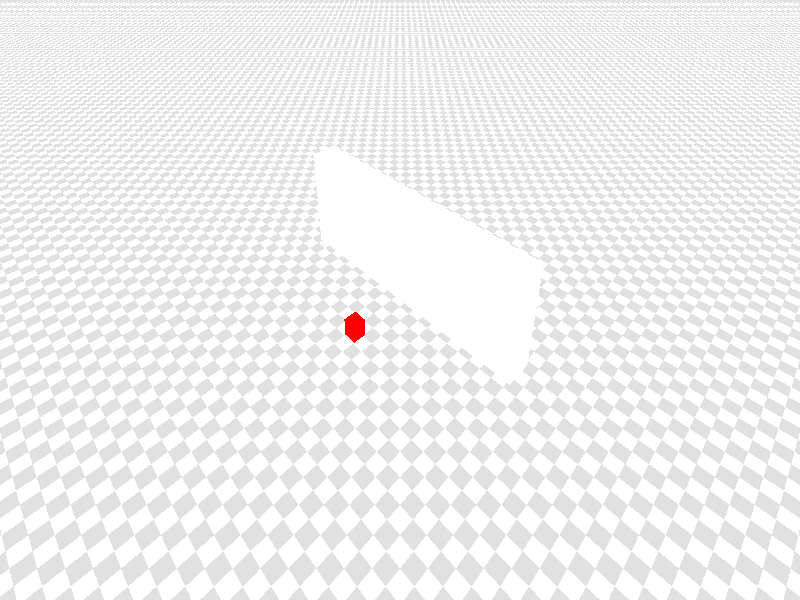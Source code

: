 #include "colors.inc"

global_settings {
    assumed_gamma 1
}

camera {
    location <1, 1, -1> * 20
    right 16/9 * x
    look_at <0,0,0>
}

light_source {
    <0.5, 0.8, -1> * 50
    color rgb 1
}

background { Grey }

plane{ y, -1.5
  pigment{ checker Gray White }
}

/* Button parameter. */
#declare BUTTON_x = 0.5; // half width in x
#declare BUTTON_y = 1; // total height
#declare BUTTON_z = 1; // length in z

/* Control desk parameter. */
#declare CONTROL_DESK_scale = 2;
#declare CONTROL_DESK_x = 5 * CONTROL_DESK_scale; // half width in x
#declare CONTROL_DESK_y = 3 * CONTROL_DESK_scale; // total height
#declare CONTROL_DESK_z = 1 * CONTROL_DESK_scale; // length in z

#declare CONTROL_DESK = box{ <-CONTROL_DESK_x,0,0>, <CONTROL_DESK_x,CONTROL_DESK_y,CONTROL_DESK_z>
    texture{ pigment{color rgb<1,1,1>}
        finish {diffuse 0.9}
    }
}

#declare BUTTON = box{ <-BUTTON_x,0,0>,< BUTTON_x,BUTTON_y,BUTTON_z>
    texture{ pigment{color Red}
        finish {diffuse 0.9}
    }
}

object { CONTROL_DESK }
object { BUTTON translate <0,0,-5>}



